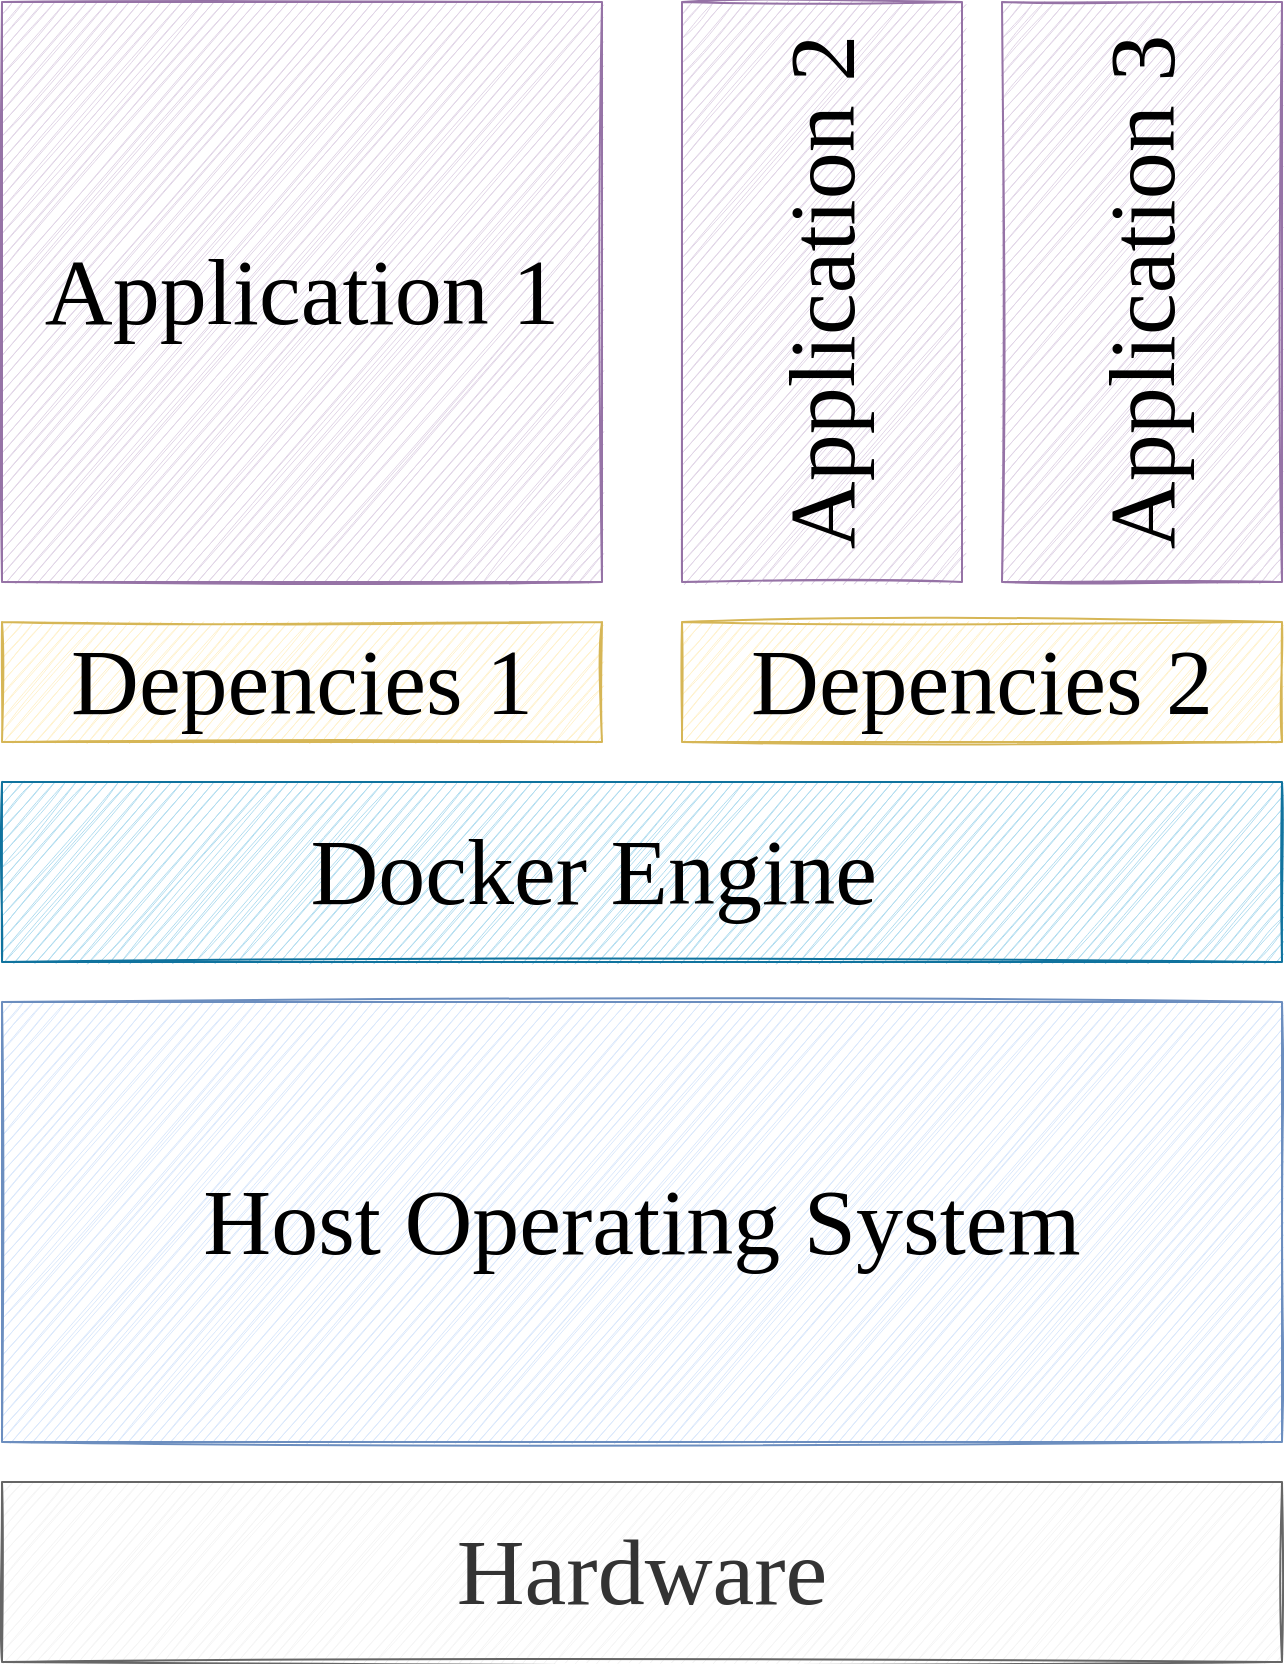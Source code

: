 <mxfile version="13.6.2" type="device"><diagram id="1b20KbSfcDoa5UsMT6OL" name="Page-1"><mxGraphModel dx="2031" dy="1174" grid="1" gridSize="10" guides="1" tooltips="1" connect="1" arrows="1" fold="1" page="1" pageScale="1" pageWidth="1600" pageHeight="900" math="0" shadow="0" extFonts="Architects Daughter^https://fonts.googleapis.com/css?family=Architects+Daughter"><root><mxCell id="0"/><mxCell id="1" parent="0"/><mxCell id="KM9GMea41fC_ZjfVCH-r-1" value="Hardware" style="rounded=0;whiteSpace=wrap;html=1;fontFamily=Architects Daughter;fontSize=47;fillColor=#f5f5f5;strokeColor=#666666;fontColor=#333333;sketch=1;" vertex="1" parent="1"><mxGeometry x="130" y="780" width="640" height="90" as="geometry"/></mxCell><mxCell id="KM9GMea41fC_ZjfVCH-r-2" value="Host Operating System" style="rounded=0;whiteSpace=wrap;html=1;fontFamily=Architects Daughter;fontSize=47;sketch=1;fillColor=#dae8fc;strokeColor=#6c8ebf;" vertex="1" parent="1"><mxGeometry x="130" y="540" width="640" height="220" as="geometry"/></mxCell><mxCell id="KM9GMea41fC_ZjfVCH-r-3" value="Docker Engine 🐳" style="rounded=0;whiteSpace=wrap;html=1;fontFamily=Architects Daughter;fontSize=47;sketch=1;fillColor=#b1ddf0;strokeColor=#10739e;" vertex="1" parent="1"><mxGeometry x="130" y="430" width="640" height="90" as="geometry"/></mxCell><mxCell id="KM9GMea41fC_ZjfVCH-r-6" value="Depencies 1" style="rounded=0;whiteSpace=wrap;html=1;fontFamily=Architects Daughter;fontSize=47;sketch=1;fillColor=#fff2cc;strokeColor=#d6b656;" vertex="1" parent="1"><mxGeometry x="130" y="350" width="300" height="60" as="geometry"/></mxCell><mxCell id="KM9GMea41fC_ZjfVCH-r-7" value="Application 1" style="rounded=0;whiteSpace=wrap;html=1;fontFamily=Architects Daughter;fontSize=47;sketch=1;fillColor=#e1d5e7;strokeColor=#9673a6;" vertex="1" parent="1"><mxGeometry x="130" y="40" width="300" height="290" as="geometry"/></mxCell><mxCell id="KM9GMea41fC_ZjfVCH-r-9" value="Depencies 2" style="rounded=0;whiteSpace=wrap;html=1;fontFamily=Architects Daughter;fontSize=47;sketch=1;fillColor=#fff2cc;strokeColor=#d6b656;" vertex="1" parent="1"><mxGeometry x="470" y="350" width="300" height="60" as="geometry"/></mxCell><mxCell id="KM9GMea41fC_ZjfVCH-r-10" value="Application 2" style="rounded=0;whiteSpace=wrap;html=1;fontFamily=Architects Daughter;fontSize=47;sketch=1;fillColor=#e1d5e7;strokeColor=#9673a6;horizontal=0;" vertex="1" parent="1"><mxGeometry x="470" y="40" width="140" height="290" as="geometry"/></mxCell><mxCell id="KM9GMea41fC_ZjfVCH-r-11" value="Application 3" style="rounded=0;whiteSpace=wrap;html=1;fontFamily=Architects Daughter;fontSize=47;sketch=1;fillColor=#e1d5e7;strokeColor=#9673a6;horizontal=0;" vertex="1" parent="1"><mxGeometry x="630" y="40" width="140" height="290" as="geometry"/></mxCell></root></mxGraphModel></diagram></mxfile>